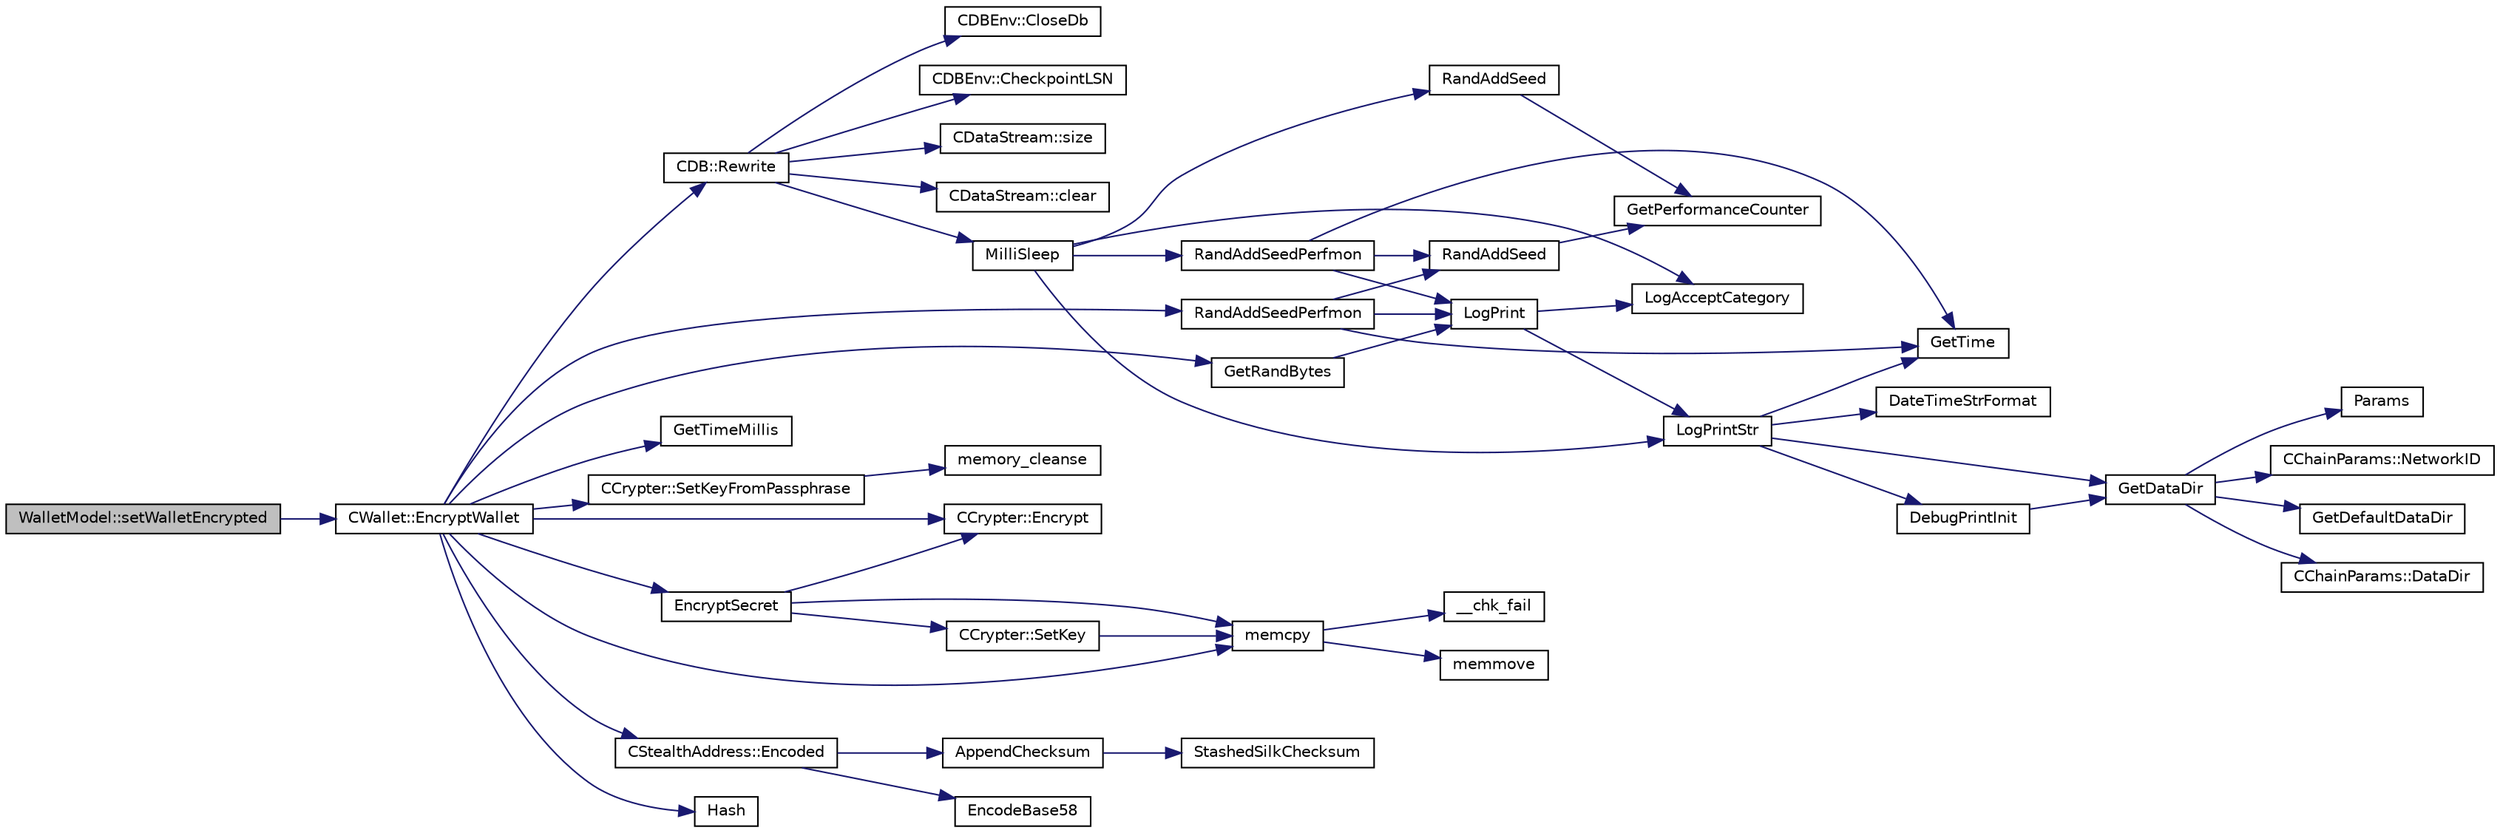 digraph "WalletModel::setWalletEncrypted"
{
  edge [fontname="Helvetica",fontsize="10",labelfontname="Helvetica",labelfontsize="10"];
  node [fontname="Helvetica",fontsize="10",shape=record];
  rankdir="LR";
  Node1536 [label="WalletModel::setWalletEncrypted",height=0.2,width=0.4,color="black", fillcolor="grey75", style="filled", fontcolor="black"];
  Node1536 -> Node1537 [color="midnightblue",fontsize="10",style="solid",fontname="Helvetica"];
  Node1537 [label="CWallet::EncryptWallet",height=0.2,width=0.4,color="black", fillcolor="white", style="filled",URL="$d2/de5/class_c_wallet.html#ab34fe5bf771619dcbe22a65f013e5469"];
  Node1537 -> Node1538 [color="midnightblue",fontsize="10",style="solid",fontname="Helvetica"];
  Node1538 [label="RandAddSeedPerfmon",height=0.2,width=0.4,color="black", fillcolor="white", style="filled",URL="$df/d2d/util_8cpp.html#a786af12a87491f8dc24351d93b9833b6"];
  Node1538 -> Node1539 [color="midnightblue",fontsize="10",style="solid",fontname="Helvetica"];
  Node1539 [label="RandAddSeed",height=0.2,width=0.4,color="black", fillcolor="white", style="filled",URL="$df/d2d/util_8cpp.html#ab699fbdf803610a4e2060fd87787f7e0"];
  Node1539 -> Node1540 [color="midnightblue",fontsize="10",style="solid",fontname="Helvetica"];
  Node1540 [label="GetPerformanceCounter",height=0.2,width=0.4,color="black", fillcolor="white", style="filled",URL="$d8/d3c/util_8h.html#acd4d9988b9bb3f31fddf72a34b2bc37f"];
  Node1538 -> Node1541 [color="midnightblue",fontsize="10",style="solid",fontname="Helvetica"];
  Node1541 [label="GetTime",height=0.2,width=0.4,color="black", fillcolor="white", style="filled",URL="$df/d2d/util_8cpp.html#a46fac5fba8ba905b5f9acb364f5d8c6f"];
  Node1538 -> Node1542 [color="midnightblue",fontsize="10",style="solid",fontname="Helvetica"];
  Node1542 [label="LogPrint",height=0.2,width=0.4,color="black", fillcolor="white", style="filled",URL="$d8/d3c/util_8h.html#aab1f837a2366f424bdc996fdf6352171"];
  Node1542 -> Node1543 [color="midnightblue",fontsize="10",style="solid",fontname="Helvetica"];
  Node1543 [label="LogAcceptCategory",height=0.2,width=0.4,color="black", fillcolor="white", style="filled",URL="$d8/d3c/util_8h.html#a343d2a13efe00125f78d25dafb0a8d98"];
  Node1542 -> Node1544 [color="midnightblue",fontsize="10",style="solid",fontname="Helvetica"];
  Node1544 [label="LogPrintStr",height=0.2,width=0.4,color="black", fillcolor="white", style="filled",URL="$d8/d3c/util_8h.html#afd4c3002b2797c0560adddb6af3ca1da"];
  Node1544 -> Node1545 [color="midnightblue",fontsize="10",style="solid",fontname="Helvetica"];
  Node1545 [label="DebugPrintInit",height=0.2,width=0.4,color="black", fillcolor="white", style="filled",URL="$df/d2d/util_8cpp.html#a751ff5f21d880737811136b5e0bcea12"];
  Node1545 -> Node1546 [color="midnightblue",fontsize="10",style="solid",fontname="Helvetica"];
  Node1546 [label="GetDataDir",height=0.2,width=0.4,color="black", fillcolor="white", style="filled",URL="$df/d2d/util_8cpp.html#ab83866a054745d4b30a3948a1b44beba"];
  Node1546 -> Node1547 [color="midnightblue",fontsize="10",style="solid",fontname="Helvetica"];
  Node1547 [label="Params",height=0.2,width=0.4,color="black", fillcolor="white", style="filled",URL="$df/dbf/chainparams_8cpp.html#ace5c5b706d71a324a417dd2db394fd4a",tooltip="Return the currently selected parameters. "];
  Node1546 -> Node1548 [color="midnightblue",fontsize="10",style="solid",fontname="Helvetica"];
  Node1548 [label="CChainParams::NetworkID",height=0.2,width=0.4,color="black", fillcolor="white", style="filled",URL="$d1/d4f/class_c_chain_params.html#a90dc493ec0c0325c98c3ac06eb99862b"];
  Node1546 -> Node1549 [color="midnightblue",fontsize="10",style="solid",fontname="Helvetica"];
  Node1549 [label="GetDefaultDataDir",height=0.2,width=0.4,color="black", fillcolor="white", style="filled",URL="$df/d2d/util_8cpp.html#ab272995de020a3bcbf743be630e485c6"];
  Node1546 -> Node1550 [color="midnightblue",fontsize="10",style="solid",fontname="Helvetica"];
  Node1550 [label="CChainParams::DataDir",height=0.2,width=0.4,color="black", fillcolor="white", style="filled",URL="$d1/d4f/class_c_chain_params.html#a959488b5d8e6fe62857940b831d73a78"];
  Node1544 -> Node1546 [color="midnightblue",fontsize="10",style="solid",fontname="Helvetica"];
  Node1544 -> Node1551 [color="midnightblue",fontsize="10",style="solid",fontname="Helvetica"];
  Node1551 [label="DateTimeStrFormat",height=0.2,width=0.4,color="black", fillcolor="white", style="filled",URL="$df/d2d/util_8cpp.html#a749bc6776c8ec72d7c5e4dea56aee415"];
  Node1544 -> Node1541 [color="midnightblue",fontsize="10",style="solid",fontname="Helvetica"];
  Node1537 -> Node1552 [color="midnightblue",fontsize="10",style="solid",fontname="Helvetica"];
  Node1552 [label="GetRandBytes",height=0.2,width=0.4,color="black", fillcolor="white", style="filled",URL="$df/d2d/util_8cpp.html#acf52c2aa8213c7b15e26594a2264ed8a"];
  Node1552 -> Node1542 [color="midnightblue",fontsize="10",style="solid",fontname="Helvetica"];
  Node1537 -> Node1553 [color="midnightblue",fontsize="10",style="solid",fontname="Helvetica"];
  Node1553 [label="GetTimeMillis",height=0.2,width=0.4,color="black", fillcolor="white", style="filled",URL="$d8/d3c/util_8h.html#a139d0fe6387b9e230a9b8bb12d9b43b9"];
  Node1537 -> Node1554 [color="midnightblue",fontsize="10",style="solid",fontname="Helvetica"];
  Node1554 [label="CCrypter::SetKeyFromPassphrase",height=0.2,width=0.4,color="black", fillcolor="white", style="filled",URL="$d7/d89/class_c_crypter.html#a5368279e4a1549d3c1d15d8aa2179708"];
  Node1554 -> Node1555 [color="midnightblue",fontsize="10",style="solid",fontname="Helvetica"];
  Node1555 [label="memory_cleanse",height=0.2,width=0.4,color="black", fillcolor="white", style="filled",URL="$da/d37/cleanse_8cpp.html#a5a4afb85dd16ecc1f6019c782db78663"];
  Node1537 -> Node1556 [color="midnightblue",fontsize="10",style="solid",fontname="Helvetica"];
  Node1556 [label="CCrypter::Encrypt",height=0.2,width=0.4,color="black", fillcolor="white", style="filled",URL="$d7/d89/class_c_crypter.html#a124fcd3021569a660ce2daa3391c8ea4"];
  Node1537 -> Node1557 [color="midnightblue",fontsize="10",style="solid",fontname="Helvetica"];
  Node1557 [label="CStealthAddress::Encoded",height=0.2,width=0.4,color="black", fillcolor="white", style="filled",URL="$d6/d37/class_c_stealth_address.html#a1318c3f56f64354f4c909380ba692c91"];
  Node1557 -> Node1558 [color="midnightblue",fontsize="10",style="solid",fontname="Helvetica"];
  Node1558 [label="AppendChecksum",height=0.2,width=0.4,color="black", fillcolor="white", style="filled",URL="$db/d2d/stealth_8cpp.html#aa4f182dc0efd181cef81ca75ae960533"];
  Node1558 -> Node1559 [color="midnightblue",fontsize="10",style="solid",fontname="Helvetica"];
  Node1559 [label="StashedSilkChecksum",height=0.2,width=0.4,color="black", fillcolor="white", style="filled",URL="$db/d2d/stealth_8cpp.html#abb79a3b98a10b85daf3f3ff35c1cbfa8"];
  Node1557 -> Node1560 [color="midnightblue",fontsize="10",style="solid",fontname="Helvetica"];
  Node1560 [label="EncodeBase58",height=0.2,width=0.4,color="black", fillcolor="white", style="filled",URL="$db/d9c/base58_8cpp.html#a8d6f0e9d5df175b4966dcede31dc90ad",tooltip="Encode a byte sequence as a base58-encoded string. "];
  Node1537 -> Node1561 [color="midnightblue",fontsize="10",style="solid",fontname="Helvetica"];
  Node1561 [label="memcpy",height=0.2,width=0.4,color="black", fillcolor="white", style="filled",URL="$d5/d9f/glibc__compat_8cpp.html#a0f46826ab0466591e136db24394923cf"];
  Node1561 -> Node1562 [color="midnightblue",fontsize="10",style="solid",fontname="Helvetica"];
  Node1562 [label="memmove",height=0.2,width=0.4,color="black", fillcolor="white", style="filled",URL="$d5/d9f/glibc__compat_8cpp.html#a9778d49e9029dd75bc53ecbbf9f5e9a1"];
  Node1561 -> Node1563 [color="midnightblue",fontsize="10",style="solid",fontname="Helvetica"];
  Node1563 [label="__chk_fail",height=0.2,width=0.4,color="black", fillcolor="white", style="filled",URL="$d5/d9f/glibc__compat_8cpp.html#a424ac71631da5ada2976630ff67051d1"];
  Node1537 -> Node1564 [color="midnightblue",fontsize="10",style="solid",fontname="Helvetica"];
  Node1564 [label="Hash",height=0.2,width=0.4,color="black", fillcolor="white", style="filled",URL="$db/dfb/hash_8h.html#ab3f6c437460137530d86e09c2c102e99"];
  Node1537 -> Node1565 [color="midnightblue",fontsize="10",style="solid",fontname="Helvetica"];
  Node1565 [label="EncryptSecret",height=0.2,width=0.4,color="black", fillcolor="white", style="filled",URL="$d3/d05/crypter_8cpp.html#a4fa4e3134d2b6e4913b9ce6369820697"];
  Node1565 -> Node1561 [color="midnightblue",fontsize="10",style="solid",fontname="Helvetica"];
  Node1565 -> Node1566 [color="midnightblue",fontsize="10",style="solid",fontname="Helvetica"];
  Node1566 [label="CCrypter::SetKey",height=0.2,width=0.4,color="black", fillcolor="white", style="filled",URL="$d7/d89/class_c_crypter.html#a0d948dd4796e2420e1dd9c1ddbf7974e"];
  Node1566 -> Node1561 [color="midnightblue",fontsize="10",style="solid",fontname="Helvetica"];
  Node1565 -> Node1556 [color="midnightblue",fontsize="10",style="solid",fontname="Helvetica"];
  Node1537 -> Node1567 [color="midnightblue",fontsize="10",style="solid",fontname="Helvetica"];
  Node1567 [label="CDB::Rewrite",height=0.2,width=0.4,color="black", fillcolor="white", style="filled",URL="$d1/d2e/class_c_d_b.html#acfb8a373edb9c4cfab780fb7578b277e"];
  Node1567 -> Node1568 [color="midnightblue",fontsize="10",style="solid",fontname="Helvetica"];
  Node1568 [label="CDBEnv::CloseDb",height=0.2,width=0.4,color="black", fillcolor="white", style="filled",URL="$d5/dd2/class_c_d_b_env.html#ac53fd53afdd1e0881b8ffbb11a89b556"];
  Node1567 -> Node1569 [color="midnightblue",fontsize="10",style="solid",fontname="Helvetica"];
  Node1569 [label="CDBEnv::CheckpointLSN",height=0.2,width=0.4,color="black", fillcolor="white", style="filled",URL="$d5/dd2/class_c_d_b_env.html#aa4e0fe52dfc0da22fe9bf59eeda57fba"];
  Node1567 -> Node1570 [color="midnightblue",fontsize="10",style="solid",fontname="Helvetica"];
  Node1570 [label="CDataStream::size",height=0.2,width=0.4,color="black", fillcolor="white", style="filled",URL="$d5/d41/class_c_data_stream.html#add30f866dd928fc28c47fe79a0a6723a"];
  Node1567 -> Node1571 [color="midnightblue",fontsize="10",style="solid",fontname="Helvetica"];
  Node1571 [label="CDataStream::clear",height=0.2,width=0.4,color="black", fillcolor="white", style="filled",URL="$d5/d41/class_c_data_stream.html#ade6ed9a3a481e333900e6496707b9692"];
  Node1567 -> Node1572 [color="midnightblue",fontsize="10",style="solid",fontname="Helvetica"];
  Node1572 [label="MilliSleep",height=0.2,width=0.4,color="black", fillcolor="white", style="filled",URL="$d8/d3c/util_8h.html#ac635182d3e845eda4af4fa5ab31609da"];
  Node1572 -> Node1573 [color="midnightblue",fontsize="10",style="solid",fontname="Helvetica"];
  Node1573 [label="RandAddSeed",height=0.2,width=0.4,color="black", fillcolor="white", style="filled",URL="$d8/d3c/util_8h.html#ab699fbdf803610a4e2060fd87787f7e0"];
  Node1573 -> Node1540 [color="midnightblue",fontsize="10",style="solid",fontname="Helvetica"];
  Node1572 -> Node1574 [color="midnightblue",fontsize="10",style="solid",fontname="Helvetica"];
  Node1574 [label="RandAddSeedPerfmon",height=0.2,width=0.4,color="black", fillcolor="white", style="filled",URL="$d8/d3c/util_8h.html#a786af12a87491f8dc24351d93b9833b6"];
  Node1574 -> Node1539 [color="midnightblue",fontsize="10",style="solid",fontname="Helvetica"];
  Node1574 -> Node1541 [color="midnightblue",fontsize="10",style="solid",fontname="Helvetica"];
  Node1574 -> Node1542 [color="midnightblue",fontsize="10",style="solid",fontname="Helvetica"];
  Node1572 -> Node1543 [color="midnightblue",fontsize="10",style="solid",fontname="Helvetica"];
  Node1572 -> Node1544 [color="midnightblue",fontsize="10",style="solid",fontname="Helvetica"];
}
